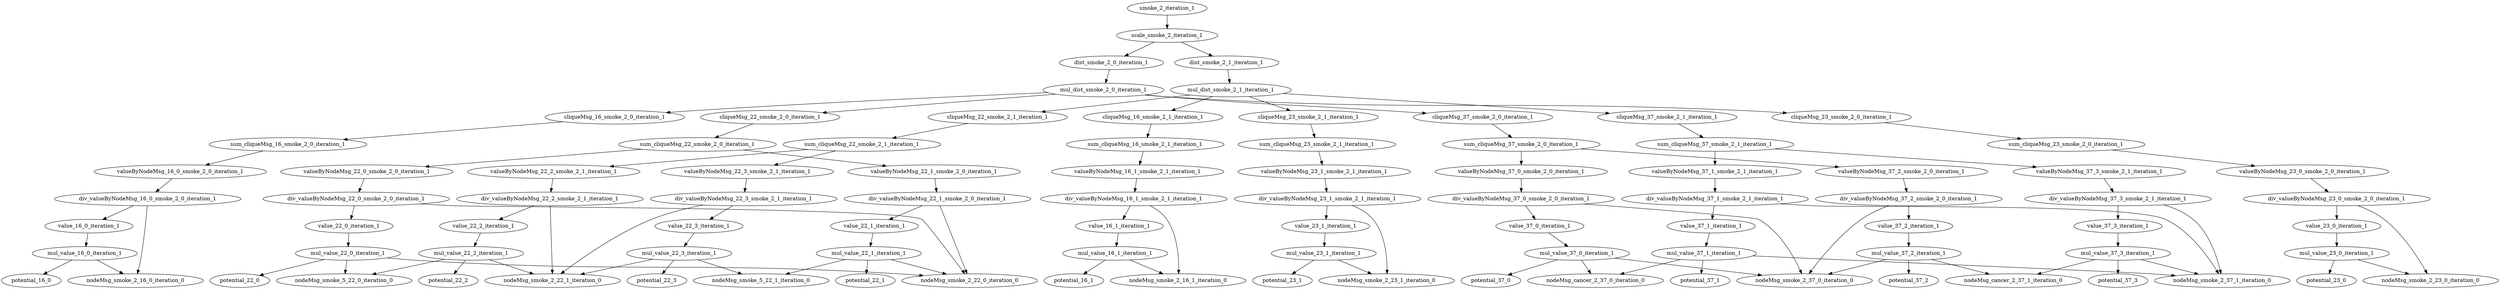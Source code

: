digraph G {
0[label=smoke_2_iteration_1];
1[label=scale_smoke_2_iteration_1];
2[label=dist_smoke_2_0_iteration_1];
3[label=mul_dist_smoke_2_0_iteration_1];
4[label=cliqueMsg_16_smoke_2_0_iteration_1];
5[label=sum_cliqueMsg_16_smoke_2_0_iteration_1];
6[label=valueByNodeMsg_16_0_smoke_2_0_iteration_1];
7[label=div_valueByNodeMsg_16_0_smoke_2_0_iteration_1];
8[label=value_16_0_iteration_1];
9[label=mul_value_16_0_iteration_1];
10[label=potential_16_0];
11[label=nodeMsg_smoke_2_16_0_iteration_0];
12[label=cliqueMsg_22_smoke_2_0_iteration_1];
13[label=sum_cliqueMsg_22_smoke_2_0_iteration_1];
14[label=valueByNodeMsg_22_0_smoke_2_0_iteration_1];
15[label=div_valueByNodeMsg_22_0_smoke_2_0_iteration_1];
16[label=value_22_0_iteration_1];
17[label=mul_value_22_0_iteration_1];
18[label=potential_22_0];
19[label=nodeMsg_smoke_5_22_0_iteration_0];
20[label=nodeMsg_smoke_2_22_0_iteration_0];
21[label=valueByNodeMsg_22_1_smoke_2_0_iteration_1];
22[label=div_valueByNodeMsg_22_1_smoke_2_0_iteration_1];
23[label=value_22_1_iteration_1];
24[label=mul_value_22_1_iteration_1];
25[label=potential_22_1];
26[label=nodeMsg_smoke_5_22_1_iteration_0];
27[label=cliqueMsg_23_smoke_2_0_iteration_1];
28[label=sum_cliqueMsg_23_smoke_2_0_iteration_1];
29[label=valueByNodeMsg_23_0_smoke_2_0_iteration_1];
30[label=div_valueByNodeMsg_23_0_smoke_2_0_iteration_1];
31[label=value_23_0_iteration_1];
32[label=mul_value_23_0_iteration_1];
33[label=potential_23_0];
34[label=nodeMsg_smoke_2_23_0_iteration_0];
35[label=cliqueMsg_37_smoke_2_0_iteration_1];
36[label=sum_cliqueMsg_37_smoke_2_0_iteration_1];
37[label=valueByNodeMsg_37_0_smoke_2_0_iteration_1];
38[label=div_valueByNodeMsg_37_0_smoke_2_0_iteration_1];
39[label=value_37_0_iteration_1];
40[label=mul_value_37_0_iteration_1];
41[label=potential_37_0];
42[label=nodeMsg_smoke_2_37_0_iteration_0];
43[label=nodeMsg_cancer_2_37_0_iteration_0];
44[label=valueByNodeMsg_37_2_smoke_2_0_iteration_1];
45[label=div_valueByNodeMsg_37_2_smoke_2_0_iteration_1];
46[label=value_37_2_iteration_1];
47[label=mul_value_37_2_iteration_1];
48[label=potential_37_2];
49[label=nodeMsg_cancer_2_37_1_iteration_0];
50[label=dist_smoke_2_1_iteration_1];
51[label=mul_dist_smoke_2_1_iteration_1];
52[label=cliqueMsg_16_smoke_2_1_iteration_1];
53[label=sum_cliqueMsg_16_smoke_2_1_iteration_1];
54[label=valueByNodeMsg_16_1_smoke_2_1_iteration_1];
55[label=div_valueByNodeMsg_16_1_smoke_2_1_iteration_1];
56[label=value_16_1_iteration_1];
57[label=mul_value_16_1_iteration_1];
58[label=potential_16_1];
59[label=nodeMsg_smoke_2_16_1_iteration_0];
60[label=cliqueMsg_22_smoke_2_1_iteration_1];
61[label=sum_cliqueMsg_22_smoke_2_1_iteration_1];
62[label=valueByNodeMsg_22_2_smoke_2_1_iteration_1];
63[label=div_valueByNodeMsg_22_2_smoke_2_1_iteration_1];
64[label=value_22_2_iteration_1];
65[label=mul_value_22_2_iteration_1];
66[label=potential_22_2];
67[label=nodeMsg_smoke_2_22_1_iteration_0];
68[label=valueByNodeMsg_22_3_smoke_2_1_iteration_1];
69[label=div_valueByNodeMsg_22_3_smoke_2_1_iteration_1];
70[label=value_22_3_iteration_1];
71[label=mul_value_22_3_iteration_1];
72[label=potential_22_3];
73[label=cliqueMsg_23_smoke_2_1_iteration_1];
74[label=sum_cliqueMsg_23_smoke_2_1_iteration_1];
75[label=valueByNodeMsg_23_1_smoke_2_1_iteration_1];
76[label=div_valueByNodeMsg_23_1_smoke_2_1_iteration_1];
77[label=value_23_1_iteration_1];
78[label=mul_value_23_1_iteration_1];
79[label=potential_23_1];
80[label=nodeMsg_smoke_2_23_1_iteration_0];
81[label=cliqueMsg_37_smoke_2_1_iteration_1];
82[label=sum_cliqueMsg_37_smoke_2_1_iteration_1];
83[label=valueByNodeMsg_37_1_smoke_2_1_iteration_1];
84[label=div_valueByNodeMsg_37_1_smoke_2_1_iteration_1];
85[label=value_37_1_iteration_1];
86[label=mul_value_37_1_iteration_1];
87[label=potential_37_1];
88[label=nodeMsg_smoke_2_37_1_iteration_0];
89[label=valueByNodeMsg_37_3_smoke_2_1_iteration_1];
90[label=div_valueByNodeMsg_37_3_smoke_2_1_iteration_1];
91[label=value_37_3_iteration_1];
92[label=mul_value_37_3_iteration_1];
93[label=potential_37_3];
0->1 ;
1->2 ;
1->50 ;
2->3 ;
3->4 ;
3->12 ;
3->27 ;
3->35 ;
4->5 ;
5->6 ;
6->7 ;
7->8 ;
7->11 ;
8->9 ;
9->10 ;
9->11 ;
12->13 ;
13->14 ;
13->21 ;
14->15 ;
15->16 ;
15->20 ;
16->17 ;
17->18 ;
17->19 ;
17->20 ;
21->22 ;
22->23 ;
22->20 ;
23->24 ;
24->25 ;
24->26 ;
24->20 ;
27->28 ;
28->29 ;
29->30 ;
30->31 ;
30->34 ;
31->32 ;
32->33 ;
32->34 ;
35->36 ;
36->37 ;
36->44 ;
37->38 ;
38->39 ;
38->42 ;
39->40 ;
40->41 ;
40->42 ;
40->43 ;
44->45 ;
45->46 ;
45->42 ;
46->47 ;
47->48 ;
47->42 ;
47->49 ;
50->51 ;
51->52 ;
51->60 ;
51->73 ;
51->81 ;
52->53 ;
53->54 ;
54->55 ;
55->56 ;
55->59 ;
56->57 ;
57->58 ;
57->59 ;
60->61 ;
61->62 ;
61->68 ;
62->63 ;
63->64 ;
63->67 ;
64->65 ;
65->66 ;
65->19 ;
65->67 ;
68->69 ;
69->70 ;
69->67 ;
70->71 ;
71->72 ;
71->26 ;
71->67 ;
73->74 ;
74->75 ;
75->76 ;
76->77 ;
76->80 ;
77->78 ;
78->79 ;
78->80 ;
81->82 ;
82->83 ;
82->89 ;
83->84 ;
84->85 ;
84->88 ;
85->86 ;
86->87 ;
86->88 ;
86->43 ;
89->90 ;
90->91 ;
90->88 ;
91->92 ;
92->93 ;
92->88 ;
92->49 ;
}
